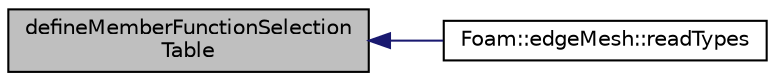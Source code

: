 digraph "defineMemberFunctionSelectionTable"
{
  bgcolor="transparent";
  edge [fontname="Helvetica",fontsize="10",labelfontname="Helvetica",labelfontsize="10"];
  node [fontname="Helvetica",fontsize="10",shape=record];
  rankdir="LR";
  Node1 [label="defineMemberFunctionSelection\lTable",height=0.2,width=0.4,color="black", fillcolor="grey75", style="filled" fontcolor="black"];
  Node1 -> Node2 [dir="back",color="midnightblue",fontsize="10",style="solid",fontname="Helvetica"];
  Node2 [label="Foam::edgeMesh::readTypes",height=0.2,width=0.4,color="black",URL="$classFoam_1_1edgeMesh.html#afbaf6ae76ad58a3e00b4e46a63f83f7f"];
}
